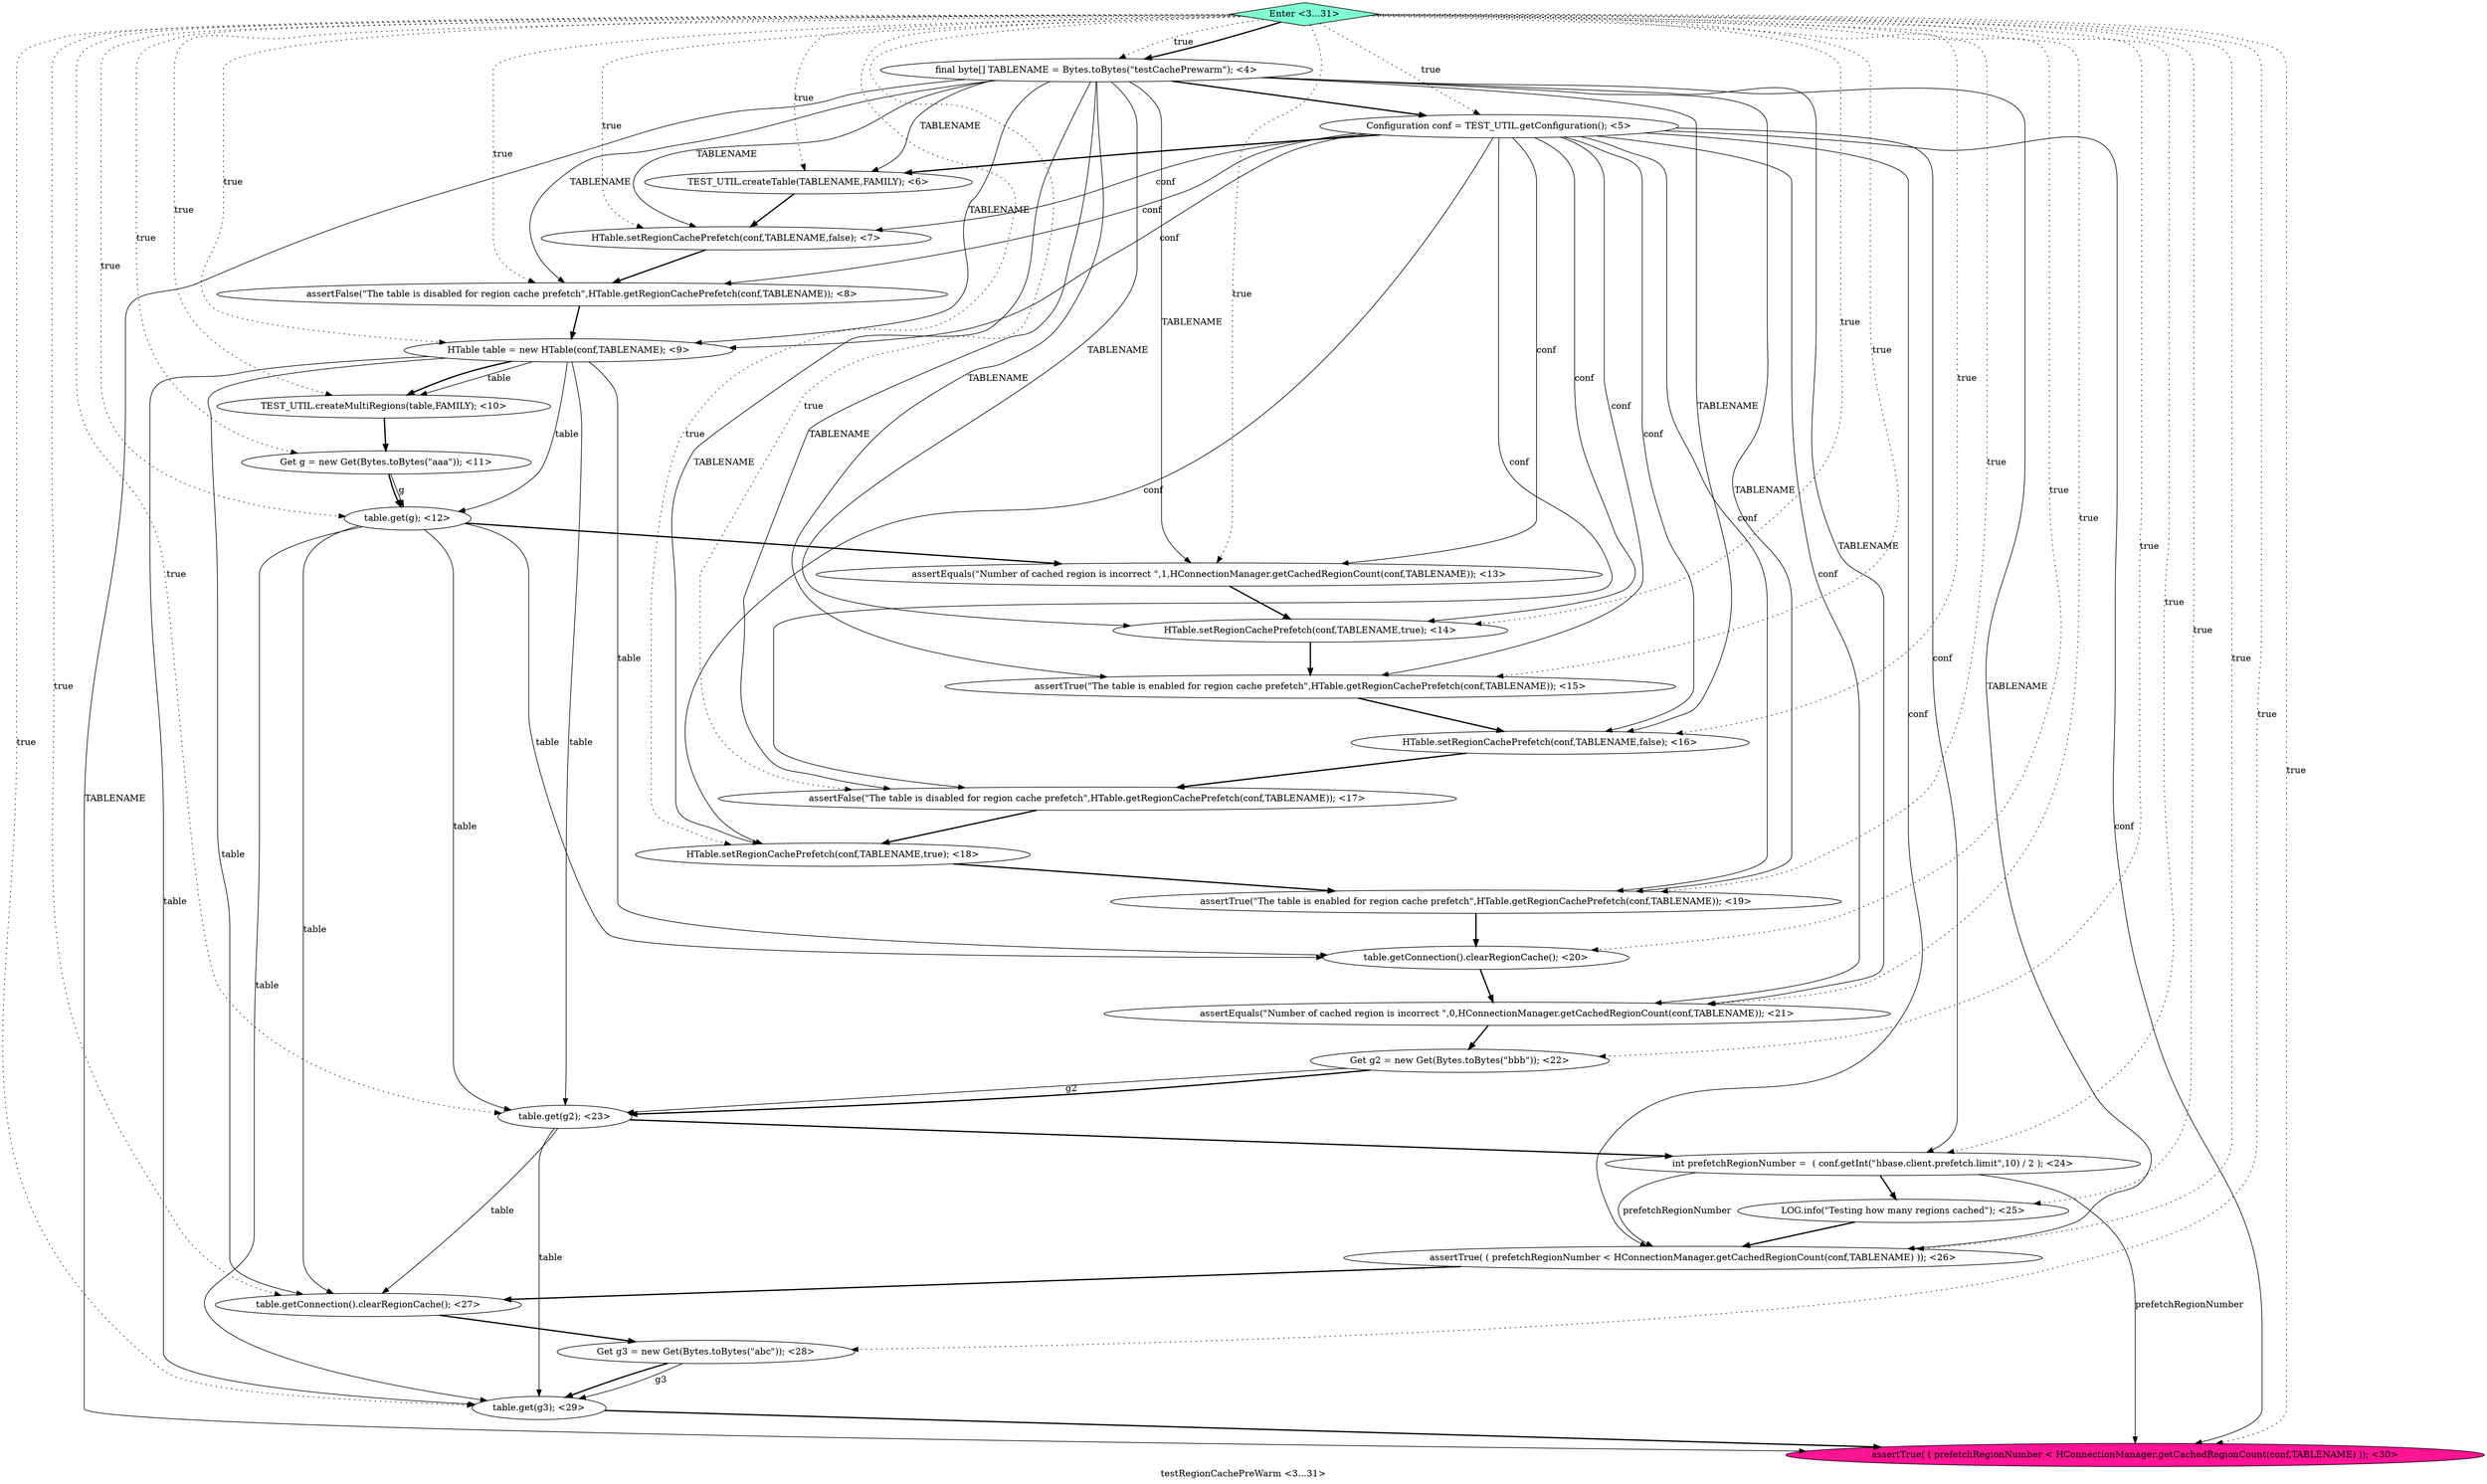 digraph PDG {
label = "testRegionCachePreWarm <3...31>";
0.16 [style = filled, label = "table.getConnection().clearRegionCache(); <20>", fillcolor = white, shape = ellipse];
0.17 [style = filled, label = "assertEquals(\"Number of cached region is incorrect \",0,HConnectionManager.getCachedRegionCount(conf,TABLENAME)); <21>", fillcolor = white, shape = ellipse];
0.25 [style = filled, label = "table.get(g3); <29>", fillcolor = white, shape = ellipse];
0.14 [style = filled, label = "HTable.setRegionCachePrefetch(conf,TABLENAME,true); <18>", fillcolor = white, shape = ellipse];
0.0 [style = filled, label = "final byte[] TABLENAME = Bytes.toBytes(\"testCachePrewarm\"); <4>", fillcolor = white, shape = ellipse];
0.23 [style = filled, label = "table.getConnection().clearRegionCache(); <27>", fillcolor = white, shape = ellipse];
0.6 [style = filled, label = "TEST_UTIL.createMultiRegions(table,FAMILY); <10>", fillcolor = white, shape = ellipse];
0.22 [style = filled, label = "assertTrue( ( prefetchRegionNumber < HConnectionManager.getCachedRegionCount(conf,TABLENAME) )); <26>", fillcolor = white, shape = ellipse];
0.20 [style = filled, label = "int prefetchRegionNumber =  ( conf.getInt(\"hbase.client.prefetch.limit\",10) / 2 ); <24>", fillcolor = white, shape = ellipse];
0.19 [style = filled, label = "table.get(g2); <23>", fillcolor = white, shape = ellipse];
0.4 [style = filled, label = "assertFalse(\"The table is disabled for region cache prefetch\",HTable.getRegionCachePrefetch(conf,TABLENAME)); <8>", fillcolor = white, shape = ellipse];
0.21 [style = filled, label = "LOG.info(\"Testing how many regions cached\"); <25>", fillcolor = white, shape = ellipse];
0.13 [style = filled, label = "assertFalse(\"The table is disabled for region cache prefetch\",HTable.getRegionCachePrefetch(conf,TABLENAME)); <17>", fillcolor = white, shape = ellipse];
0.15 [style = filled, label = "assertTrue(\"The table is enabled for region cache prefetch\",HTable.getRegionCachePrefetch(conf,TABLENAME)); <19>", fillcolor = white, shape = ellipse];
0.2 [style = filled, label = "TEST_UTIL.createTable(TABLENAME,FAMILY); <6>", fillcolor = white, shape = ellipse];
0.26 [style = filled, label = "assertTrue( ( prefetchRegionNumber < HConnectionManager.getCachedRegionCount(conf,TABLENAME) )); <30>", fillcolor = deeppink, shape = ellipse];
0.12 [style = filled, label = "HTable.setRegionCachePrefetch(conf,TABLENAME,false); <16>", fillcolor = white, shape = ellipse];
0.1 [style = filled, label = "Configuration conf = TEST_UTIL.getConfiguration(); <5>", fillcolor = white, shape = ellipse];
0.9 [style = filled, label = "assertEquals(\"Number of cached region is incorrect \",1,HConnectionManager.getCachedRegionCount(conf,TABLENAME)); <13>", fillcolor = white, shape = ellipse];
0.18 [style = filled, label = "Get g2 = new Get(Bytes.toBytes(\"bbb\")); <22>", fillcolor = white, shape = ellipse];
0.27 [style = filled, label = "Enter <3...31>", fillcolor = aquamarine, shape = diamond];
0.3 [style = filled, label = "HTable.setRegionCachePrefetch(conf,TABLENAME,false); <7>", fillcolor = white, shape = ellipse];
0.10 [style = filled, label = "HTable.setRegionCachePrefetch(conf,TABLENAME,true); <14>", fillcolor = white, shape = ellipse];
0.24 [style = filled, label = "Get g3 = new Get(Bytes.toBytes(\"abc\")); <28>", fillcolor = white, shape = ellipse];
0.11 [style = filled, label = "assertTrue(\"The table is enabled for region cache prefetch\",HTable.getRegionCachePrefetch(conf,TABLENAME)); <15>", fillcolor = white, shape = ellipse];
0.8 [style = filled, label = "table.get(g); <12>", fillcolor = white, shape = ellipse];
0.5 [style = filled, label = "HTable table = new HTable(conf,TABLENAME); <9>", fillcolor = white, shape = ellipse];
0.7 [style = filled, label = "Get g = new Get(Bytes.toBytes(\"aaa\")); <11>", fillcolor = white, shape = ellipse];
0.0 -> 0.1 [style = bold, label=""];
0.0 -> 0.2 [style = solid, label="TABLENAME"];
0.0 -> 0.3 [style = solid, label="TABLENAME"];
0.0 -> 0.4 [style = solid, label="TABLENAME"];
0.0 -> 0.5 [style = solid, label="TABLENAME"];
0.0 -> 0.9 [style = solid, label="TABLENAME"];
0.0 -> 0.10 [style = solid, label="TABLENAME"];
0.0 -> 0.11 [style = solid, label="TABLENAME"];
0.0 -> 0.12 [style = solid, label="TABLENAME"];
0.0 -> 0.13 [style = solid, label="TABLENAME"];
0.0 -> 0.14 [style = solid, label="TABLENAME"];
0.0 -> 0.15 [style = solid, label="TABLENAME"];
0.0 -> 0.17 [style = solid, label="TABLENAME"];
0.0 -> 0.22 [style = solid, label="TABLENAME"];
0.0 -> 0.26 [style = solid, label="TABLENAME"];
0.1 -> 0.2 [style = bold, label=""];
0.1 -> 0.3 [style = solid, label="conf"];
0.1 -> 0.4 [style = solid, label="conf"];
0.1 -> 0.5 [style = solid, label="conf"];
0.1 -> 0.9 [style = solid, label="conf"];
0.1 -> 0.10 [style = solid, label="conf"];
0.1 -> 0.11 [style = solid, label="conf"];
0.1 -> 0.12 [style = solid, label="conf"];
0.1 -> 0.13 [style = solid, label="conf"];
0.1 -> 0.14 [style = solid, label="conf"];
0.1 -> 0.15 [style = solid, label="conf"];
0.1 -> 0.17 [style = solid, label="conf"];
0.1 -> 0.20 [style = solid, label="conf"];
0.1 -> 0.22 [style = solid, label="conf"];
0.1 -> 0.26 [style = solid, label="conf"];
0.2 -> 0.3 [style = bold, label=""];
0.3 -> 0.4 [style = bold, label=""];
0.4 -> 0.5 [style = bold, label=""];
0.5 -> 0.6 [style = solid, label="table"];
0.5 -> 0.6 [style = bold, label=""];
0.5 -> 0.8 [style = solid, label="table"];
0.5 -> 0.16 [style = solid, label="table"];
0.5 -> 0.19 [style = solid, label="table"];
0.5 -> 0.23 [style = solid, label="table"];
0.5 -> 0.25 [style = solid, label="table"];
0.6 -> 0.7 [style = bold, label=""];
0.7 -> 0.8 [style = solid, label="g"];
0.7 -> 0.8 [style = bold, label=""];
0.8 -> 0.9 [style = bold, label=""];
0.8 -> 0.16 [style = solid, label="table"];
0.8 -> 0.19 [style = solid, label="table"];
0.8 -> 0.23 [style = solid, label="table"];
0.8 -> 0.25 [style = solid, label="table"];
0.9 -> 0.10 [style = bold, label=""];
0.10 -> 0.11 [style = bold, label=""];
0.11 -> 0.12 [style = bold, label=""];
0.12 -> 0.13 [style = bold, label=""];
0.13 -> 0.14 [style = bold, label=""];
0.14 -> 0.15 [style = bold, label=""];
0.15 -> 0.16 [style = bold, label=""];
0.16 -> 0.17 [style = bold, label=""];
0.17 -> 0.18 [style = bold, label=""];
0.18 -> 0.19 [style = solid, label="g2"];
0.18 -> 0.19 [style = bold, label=""];
0.19 -> 0.20 [style = bold, label=""];
0.19 -> 0.23 [style = solid, label="table"];
0.19 -> 0.25 [style = solid, label="table"];
0.20 -> 0.21 [style = bold, label=""];
0.20 -> 0.22 [style = solid, label="prefetchRegionNumber"];
0.20 -> 0.26 [style = solid, label="prefetchRegionNumber"];
0.21 -> 0.22 [style = bold, label=""];
0.22 -> 0.23 [style = bold, label=""];
0.23 -> 0.24 [style = bold, label=""];
0.24 -> 0.25 [style = solid, label="g3"];
0.24 -> 0.25 [style = bold, label=""];
0.25 -> 0.26 [style = bold, label=""];
0.27 -> 0.0 [style = dotted, label="true"];
0.27 -> 0.0 [style = bold, label=""];
0.27 -> 0.1 [style = dotted, label="true"];
0.27 -> 0.2 [style = dotted, label="true"];
0.27 -> 0.3 [style = dotted, label="true"];
0.27 -> 0.4 [style = dotted, label="true"];
0.27 -> 0.5 [style = dotted, label="true"];
0.27 -> 0.6 [style = dotted, label="true"];
0.27 -> 0.7 [style = dotted, label="true"];
0.27 -> 0.8 [style = dotted, label="true"];
0.27 -> 0.9 [style = dotted, label="true"];
0.27 -> 0.10 [style = dotted, label="true"];
0.27 -> 0.11 [style = dotted, label="true"];
0.27 -> 0.12 [style = dotted, label="true"];
0.27 -> 0.13 [style = dotted, label="true"];
0.27 -> 0.14 [style = dotted, label="true"];
0.27 -> 0.15 [style = dotted, label="true"];
0.27 -> 0.16 [style = dotted, label="true"];
0.27 -> 0.17 [style = dotted, label="true"];
0.27 -> 0.18 [style = dotted, label="true"];
0.27 -> 0.19 [style = dotted, label="true"];
0.27 -> 0.20 [style = dotted, label="true"];
0.27 -> 0.21 [style = dotted, label="true"];
0.27 -> 0.22 [style = dotted, label="true"];
0.27 -> 0.23 [style = dotted, label="true"];
0.27 -> 0.24 [style = dotted, label="true"];
0.27 -> 0.25 [style = dotted, label="true"];
0.27 -> 0.26 [style = dotted, label="true"];
}

